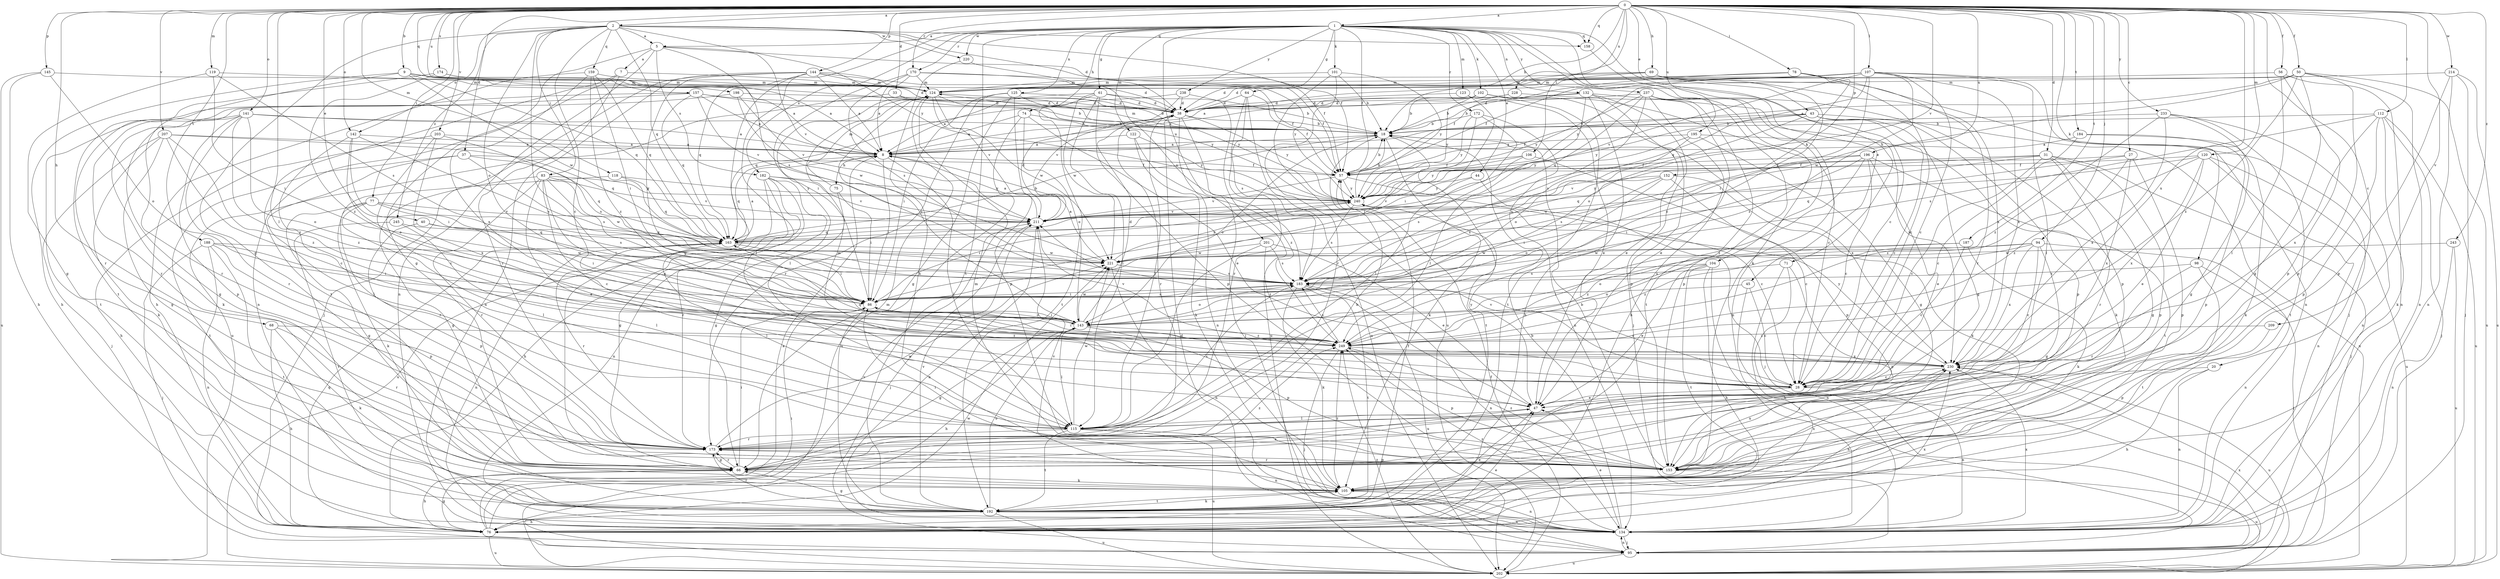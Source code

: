 strict digraph  {
0;
1;
2;
5;
7;
8;
9;
18;
20;
27;
28;
31;
33;
37;
38;
40;
43;
44;
45;
47;
50;
56;
57;
61;
64;
66;
68;
69;
71;
74;
75;
76;
77;
78;
83;
86;
94;
95;
98;
101;
102;
104;
105;
106;
107;
112;
115;
118;
119;
120;
122;
123;
124;
125;
132;
134;
141;
142;
143;
144;
145;
152;
153;
157;
158;
159;
163;
170;
172;
173;
174;
182;
183;
184;
187;
188;
192;
195;
196;
198;
201;
202;
203;
207;
209;
211;
214;
220;
221;
228;
230;
233;
237;
238;
240;
243;
245;
249;
0 -> 1  [label=a];
0 -> 2  [label=a];
0 -> 9  [label=b];
0 -> 18  [label=b];
0 -> 20  [label=c];
0 -> 27  [label=c];
0 -> 31  [label=d];
0 -> 33  [label=d];
0 -> 37  [label=d];
0 -> 40  [label=e];
0 -> 43  [label=e];
0 -> 50  [label=f];
0 -> 56  [label=f];
0 -> 68  [label=h];
0 -> 69  [label=h];
0 -> 77  [label=i];
0 -> 78  [label=i];
0 -> 94  [label=j];
0 -> 98  [label=k];
0 -> 106  [label=l];
0 -> 107  [label=l];
0 -> 112  [label=l];
0 -> 115  [label=l];
0 -> 118  [label=m];
0 -> 119  [label=m];
0 -> 120  [label=m];
0 -> 141  [label=o];
0 -> 142  [label=o];
0 -> 144  [label=p];
0 -> 145  [label=p];
0 -> 152  [label=p];
0 -> 157  [label=q];
0 -> 158  [label=q];
0 -> 170  [label=r];
0 -> 174  [label=s];
0 -> 184  [label=t];
0 -> 187  [label=t];
0 -> 188  [label=t];
0 -> 195  [label=u];
0 -> 196  [label=u];
0 -> 198  [label=u];
0 -> 203  [label=v];
0 -> 207  [label=v];
0 -> 209  [label=v];
0 -> 211  [label=v];
0 -> 214  [label=w];
0 -> 228  [label=x];
0 -> 230  [label=x];
0 -> 233  [label=y];
0 -> 243  [label=z];
1 -> 5  [label=a];
1 -> 44  [label=e];
1 -> 45  [label=e];
1 -> 57  [label=f];
1 -> 61  [label=g];
1 -> 64  [label=g];
1 -> 66  [label=g];
1 -> 71  [label=h];
1 -> 74  [label=h];
1 -> 101  [label=k];
1 -> 102  [label=k];
1 -> 104  [label=k];
1 -> 105  [label=k];
1 -> 122  [label=m];
1 -> 123  [label=m];
1 -> 125  [label=n];
1 -> 132  [label=n];
1 -> 158  [label=q];
1 -> 170  [label=r];
1 -> 172  [label=r];
1 -> 182  [label=s];
1 -> 192  [label=t];
1 -> 201  [label=u];
1 -> 220  [label=w];
1 -> 237  [label=y];
1 -> 238  [label=y];
2 -> 5  [label=a];
2 -> 28  [label=c];
2 -> 38  [label=d];
2 -> 57  [label=f];
2 -> 66  [label=g];
2 -> 83  [label=i];
2 -> 86  [label=i];
2 -> 142  [label=o];
2 -> 143  [label=o];
2 -> 158  [label=q];
2 -> 159  [label=q];
2 -> 163  [label=q];
2 -> 220  [label=w];
2 -> 240  [label=y];
2 -> 245  [label=z];
5 -> 7  [label=a];
5 -> 57  [label=f];
5 -> 66  [label=g];
5 -> 134  [label=n];
5 -> 182  [label=s];
5 -> 183  [label=s];
5 -> 211  [label=v];
7 -> 124  [label=m];
7 -> 134  [label=n];
7 -> 173  [label=r];
7 -> 192  [label=t];
8 -> 57  [label=f];
8 -> 75  [label=h];
8 -> 86  [label=i];
8 -> 115  [label=l];
8 -> 163  [label=q];
9 -> 8  [label=a];
9 -> 18  [label=b];
9 -> 38  [label=d];
9 -> 76  [label=h];
9 -> 124  [label=m];
9 -> 163  [label=q];
9 -> 173  [label=r];
9 -> 221  [label=w];
18 -> 8  [label=a];
18 -> 105  [label=k];
18 -> 124  [label=m];
18 -> 143  [label=o];
18 -> 192  [label=t];
18 -> 230  [label=x];
20 -> 28  [label=c];
20 -> 76  [label=h];
20 -> 134  [label=n];
27 -> 57  [label=f];
27 -> 153  [label=p];
27 -> 163  [label=q];
27 -> 230  [label=x];
27 -> 249  [label=z];
28 -> 47  [label=e];
28 -> 86  [label=i];
28 -> 134  [label=n];
28 -> 183  [label=s];
28 -> 211  [label=v];
31 -> 28  [label=c];
31 -> 57  [label=f];
31 -> 66  [label=g];
31 -> 95  [label=j];
31 -> 153  [label=p];
31 -> 173  [label=r];
31 -> 211  [label=v];
31 -> 221  [label=w];
33 -> 38  [label=d];
33 -> 202  [label=u];
33 -> 240  [label=y];
37 -> 57  [label=f];
37 -> 115  [label=l];
37 -> 163  [label=q];
37 -> 183  [label=s];
37 -> 192  [label=t];
38 -> 18  [label=b];
38 -> 95  [label=j];
38 -> 115  [label=l];
38 -> 134  [label=n];
38 -> 173  [label=r];
38 -> 240  [label=y];
40 -> 86  [label=i];
40 -> 153  [label=p];
40 -> 163  [label=q];
43 -> 18  [label=b];
43 -> 28  [label=c];
43 -> 57  [label=f];
43 -> 66  [label=g];
43 -> 143  [label=o];
43 -> 153  [label=p];
43 -> 202  [label=u];
43 -> 240  [label=y];
44 -> 95  [label=j];
44 -> 211  [label=v];
44 -> 240  [label=y];
45 -> 28  [label=c];
45 -> 86  [label=i];
45 -> 95  [label=j];
47 -> 115  [label=l];
47 -> 124  [label=m];
47 -> 240  [label=y];
50 -> 8  [label=a];
50 -> 66  [label=g];
50 -> 124  [label=m];
50 -> 134  [label=n];
50 -> 153  [label=p];
50 -> 202  [label=u];
50 -> 221  [label=w];
50 -> 249  [label=z];
56 -> 115  [label=l];
56 -> 124  [label=m];
56 -> 134  [label=n];
56 -> 153  [label=p];
57 -> 18  [label=b];
57 -> 28  [label=c];
57 -> 211  [label=v];
57 -> 240  [label=y];
61 -> 8  [label=a];
61 -> 18  [label=b];
61 -> 38  [label=d];
61 -> 115  [label=l];
61 -> 153  [label=p];
61 -> 192  [label=t];
61 -> 221  [label=w];
64 -> 38  [label=d];
64 -> 57  [label=f];
64 -> 173  [label=r];
64 -> 183  [label=s];
64 -> 202  [label=u];
66 -> 18  [label=b];
66 -> 47  [label=e];
66 -> 76  [label=h];
66 -> 86  [label=i];
66 -> 105  [label=k];
66 -> 173  [label=r];
66 -> 249  [label=z];
68 -> 76  [label=h];
68 -> 105  [label=k];
68 -> 173  [label=r];
68 -> 249  [label=z];
69 -> 8  [label=a];
69 -> 38  [label=d];
69 -> 124  [label=m];
69 -> 173  [label=r];
69 -> 230  [label=x];
69 -> 249  [label=z];
71 -> 76  [label=h];
71 -> 134  [label=n];
71 -> 153  [label=p];
71 -> 183  [label=s];
74 -> 8  [label=a];
74 -> 18  [label=b];
74 -> 47  [label=e];
74 -> 143  [label=o];
74 -> 202  [label=u];
75 -> 66  [label=g];
75 -> 86  [label=i];
75 -> 124  [label=m];
76 -> 8  [label=a];
76 -> 47  [label=e];
76 -> 66  [label=g];
76 -> 86  [label=i];
76 -> 163  [label=q];
76 -> 202  [label=u];
76 -> 211  [label=v];
76 -> 230  [label=x];
77 -> 66  [label=g];
77 -> 86  [label=i];
77 -> 105  [label=k];
77 -> 115  [label=l];
77 -> 183  [label=s];
77 -> 211  [label=v];
78 -> 28  [label=c];
78 -> 57  [label=f];
78 -> 95  [label=j];
78 -> 124  [label=m];
78 -> 143  [label=o];
83 -> 28  [label=c];
83 -> 47  [label=e];
83 -> 66  [label=g];
83 -> 86  [label=i];
83 -> 173  [label=r];
83 -> 211  [label=v];
83 -> 221  [label=w];
83 -> 230  [label=x];
83 -> 240  [label=y];
86 -> 143  [label=o];
86 -> 183  [label=s];
94 -> 28  [label=c];
94 -> 66  [label=g];
94 -> 134  [label=n];
94 -> 143  [label=o];
94 -> 221  [label=w];
94 -> 230  [label=x];
94 -> 249  [label=z];
95 -> 38  [label=d];
95 -> 134  [label=n];
95 -> 202  [label=u];
98 -> 95  [label=j];
98 -> 173  [label=r];
98 -> 183  [label=s];
98 -> 192  [label=t];
101 -> 18  [label=b];
101 -> 124  [label=m];
101 -> 173  [label=r];
101 -> 202  [label=u];
101 -> 240  [label=y];
102 -> 8  [label=a];
102 -> 18  [label=b];
102 -> 28  [label=c];
102 -> 38  [label=d];
102 -> 153  [label=p];
102 -> 192  [label=t];
102 -> 240  [label=y];
104 -> 47  [label=e];
104 -> 76  [label=h];
104 -> 95  [label=j];
104 -> 143  [label=o];
104 -> 183  [label=s];
104 -> 192  [label=t];
105 -> 134  [label=n];
105 -> 192  [label=t];
105 -> 211  [label=v];
105 -> 230  [label=x];
105 -> 249  [label=z];
106 -> 57  [label=f];
106 -> 153  [label=p];
106 -> 183  [label=s];
106 -> 240  [label=y];
107 -> 28  [label=c];
107 -> 38  [label=d];
107 -> 57  [label=f];
107 -> 86  [label=i];
107 -> 115  [label=l];
107 -> 124  [label=m];
107 -> 134  [label=n];
107 -> 163  [label=q];
107 -> 211  [label=v];
107 -> 230  [label=x];
107 -> 240  [label=y];
107 -> 249  [label=z];
112 -> 18  [label=b];
112 -> 95  [label=j];
112 -> 105  [label=k];
112 -> 153  [label=p];
112 -> 183  [label=s];
112 -> 202  [label=u];
112 -> 230  [label=x];
115 -> 134  [label=n];
115 -> 173  [label=r];
115 -> 183  [label=s];
115 -> 192  [label=t];
115 -> 202  [label=u];
115 -> 221  [label=w];
118 -> 163  [label=q];
118 -> 173  [label=r];
118 -> 240  [label=y];
119 -> 66  [label=g];
119 -> 86  [label=i];
119 -> 124  [label=m];
119 -> 183  [label=s];
120 -> 47  [label=e];
120 -> 57  [label=f];
120 -> 134  [label=n];
120 -> 163  [label=q];
120 -> 202  [label=u];
120 -> 230  [label=x];
120 -> 249  [label=z];
122 -> 8  [label=a];
122 -> 105  [label=k];
122 -> 240  [label=y];
122 -> 249  [label=z];
123 -> 38  [label=d];
123 -> 47  [label=e];
123 -> 86  [label=i];
124 -> 38  [label=d];
124 -> 115  [label=l];
124 -> 143  [label=o];
124 -> 211  [label=v];
124 -> 221  [label=w];
124 -> 240  [label=y];
125 -> 18  [label=b];
125 -> 38  [label=d];
125 -> 66  [label=g];
125 -> 86  [label=i];
125 -> 153  [label=p];
125 -> 173  [label=r];
132 -> 18  [label=b];
132 -> 38  [label=d];
132 -> 47  [label=e];
132 -> 76  [label=h];
132 -> 95  [label=j];
132 -> 115  [label=l];
132 -> 230  [label=x];
134 -> 18  [label=b];
134 -> 47  [label=e];
134 -> 95  [label=j];
134 -> 230  [label=x];
134 -> 249  [label=z];
141 -> 8  [label=a];
141 -> 18  [label=b];
141 -> 66  [label=g];
141 -> 105  [label=k];
141 -> 143  [label=o];
141 -> 153  [label=p];
141 -> 173  [label=r];
141 -> 249  [label=z];
142 -> 8  [label=a];
142 -> 86  [label=i];
142 -> 143  [label=o];
142 -> 183  [label=s];
142 -> 249  [label=z];
143 -> 38  [label=d];
143 -> 66  [label=g];
143 -> 76  [label=h];
143 -> 86  [label=i];
143 -> 115  [label=l];
143 -> 153  [label=p];
143 -> 221  [label=w];
143 -> 249  [label=z];
144 -> 8  [label=a];
144 -> 38  [label=d];
144 -> 57  [label=f];
144 -> 86  [label=i];
144 -> 95  [label=j];
144 -> 115  [label=l];
144 -> 124  [label=m];
144 -> 134  [label=n];
144 -> 163  [label=q];
145 -> 76  [label=h];
145 -> 124  [label=m];
145 -> 143  [label=o];
145 -> 202  [label=u];
152 -> 28  [label=c];
152 -> 86  [label=i];
152 -> 105  [label=k];
152 -> 143  [label=o];
152 -> 183  [label=s];
152 -> 240  [label=y];
153 -> 18  [label=b];
153 -> 86  [label=i];
153 -> 124  [label=m];
153 -> 173  [label=r];
153 -> 202  [label=u];
153 -> 230  [label=x];
153 -> 249  [label=z];
157 -> 8  [label=a];
157 -> 18  [label=b];
157 -> 38  [label=d];
157 -> 163  [label=q];
157 -> 173  [label=r];
157 -> 192  [label=t];
157 -> 211  [label=v];
158 -> 28  [label=c];
159 -> 76  [label=h];
159 -> 86  [label=i];
159 -> 124  [label=m];
159 -> 163  [label=q];
159 -> 230  [label=x];
159 -> 249  [label=z];
163 -> 8  [label=a];
163 -> 18  [label=b];
163 -> 86  [label=i];
163 -> 115  [label=l];
163 -> 134  [label=n];
163 -> 173  [label=r];
163 -> 221  [label=w];
170 -> 8  [label=a];
170 -> 57  [label=f];
170 -> 86  [label=i];
170 -> 124  [label=m];
170 -> 183  [label=s];
170 -> 240  [label=y];
172 -> 18  [label=b];
172 -> 86  [label=i];
172 -> 115  [label=l];
172 -> 134  [label=n];
172 -> 240  [label=y];
173 -> 66  [label=g];
173 -> 153  [label=p];
173 -> 221  [label=w];
174 -> 8  [label=a];
174 -> 124  [label=m];
174 -> 192  [label=t];
174 -> 249  [label=z];
182 -> 66  [label=g];
182 -> 76  [label=h];
182 -> 134  [label=n];
182 -> 173  [label=r];
182 -> 202  [label=u];
182 -> 211  [label=v];
182 -> 240  [label=y];
183 -> 86  [label=i];
183 -> 105  [label=k];
183 -> 134  [label=n];
183 -> 143  [label=o];
183 -> 192  [label=t];
183 -> 202  [label=u];
184 -> 8  [label=a];
184 -> 28  [label=c];
184 -> 105  [label=k];
184 -> 153  [label=p];
187 -> 28  [label=c];
187 -> 105  [label=k];
187 -> 221  [label=w];
187 -> 249  [label=z];
188 -> 86  [label=i];
188 -> 95  [label=j];
188 -> 134  [label=n];
188 -> 153  [label=p];
188 -> 192  [label=t];
188 -> 221  [label=w];
192 -> 47  [label=e];
192 -> 57  [label=f];
192 -> 66  [label=g];
192 -> 76  [label=h];
192 -> 105  [label=k];
192 -> 124  [label=m];
192 -> 134  [label=n];
192 -> 143  [label=o];
192 -> 173  [label=r];
192 -> 202  [label=u];
192 -> 211  [label=v];
195 -> 8  [label=a];
195 -> 66  [label=g];
195 -> 105  [label=k];
195 -> 183  [label=s];
195 -> 240  [label=y];
196 -> 28  [label=c];
196 -> 47  [label=e];
196 -> 57  [label=f];
196 -> 86  [label=i];
196 -> 183  [label=s];
196 -> 192  [label=t];
196 -> 249  [label=z];
198 -> 38  [label=d];
198 -> 173  [label=r];
198 -> 211  [label=v];
198 -> 221  [label=w];
201 -> 47  [label=e];
201 -> 115  [label=l];
201 -> 183  [label=s];
201 -> 221  [label=w];
201 -> 249  [label=z];
202 -> 57  [label=f];
202 -> 221  [label=w];
202 -> 230  [label=x];
202 -> 249  [label=z];
203 -> 8  [label=a];
203 -> 28  [label=c];
203 -> 76  [label=h];
203 -> 183  [label=s];
203 -> 230  [label=x];
207 -> 8  [label=a];
207 -> 28  [label=c];
207 -> 66  [label=g];
207 -> 95  [label=j];
207 -> 105  [label=k];
207 -> 163  [label=q];
207 -> 249  [label=z];
209 -> 153  [label=p];
209 -> 249  [label=z];
211 -> 8  [label=a];
211 -> 38  [label=d];
211 -> 95  [label=j];
211 -> 134  [label=n];
211 -> 163  [label=q];
214 -> 95  [label=j];
214 -> 124  [label=m];
214 -> 134  [label=n];
214 -> 153  [label=p];
214 -> 202  [label=u];
220 -> 105  [label=k];
220 -> 183  [label=s];
221 -> 8  [label=a];
221 -> 134  [label=n];
221 -> 183  [label=s];
221 -> 240  [label=y];
228 -> 18  [label=b];
228 -> 38  [label=d];
228 -> 153  [label=p];
230 -> 28  [label=c];
230 -> 76  [label=h];
230 -> 163  [label=q];
230 -> 202  [label=u];
230 -> 240  [label=y];
233 -> 18  [label=b];
233 -> 66  [label=g];
233 -> 134  [label=n];
233 -> 192  [label=t];
233 -> 230  [label=x];
233 -> 249  [label=z];
237 -> 38  [label=d];
237 -> 47  [label=e];
237 -> 76  [label=h];
237 -> 134  [label=n];
237 -> 153  [label=p];
237 -> 163  [label=q];
237 -> 183  [label=s];
237 -> 192  [label=t];
237 -> 240  [label=y];
238 -> 38  [label=d];
238 -> 163  [label=q];
238 -> 202  [label=u];
238 -> 211  [label=v];
240 -> 18  [label=b];
240 -> 86  [label=i];
240 -> 183  [label=s];
240 -> 211  [label=v];
243 -> 134  [label=n];
243 -> 202  [label=u];
243 -> 221  [label=w];
245 -> 115  [label=l];
245 -> 163  [label=q];
245 -> 192  [label=t];
249 -> 86  [label=i];
249 -> 95  [label=j];
249 -> 153  [label=p];
249 -> 183  [label=s];
249 -> 211  [label=v];
249 -> 230  [label=x];
}
